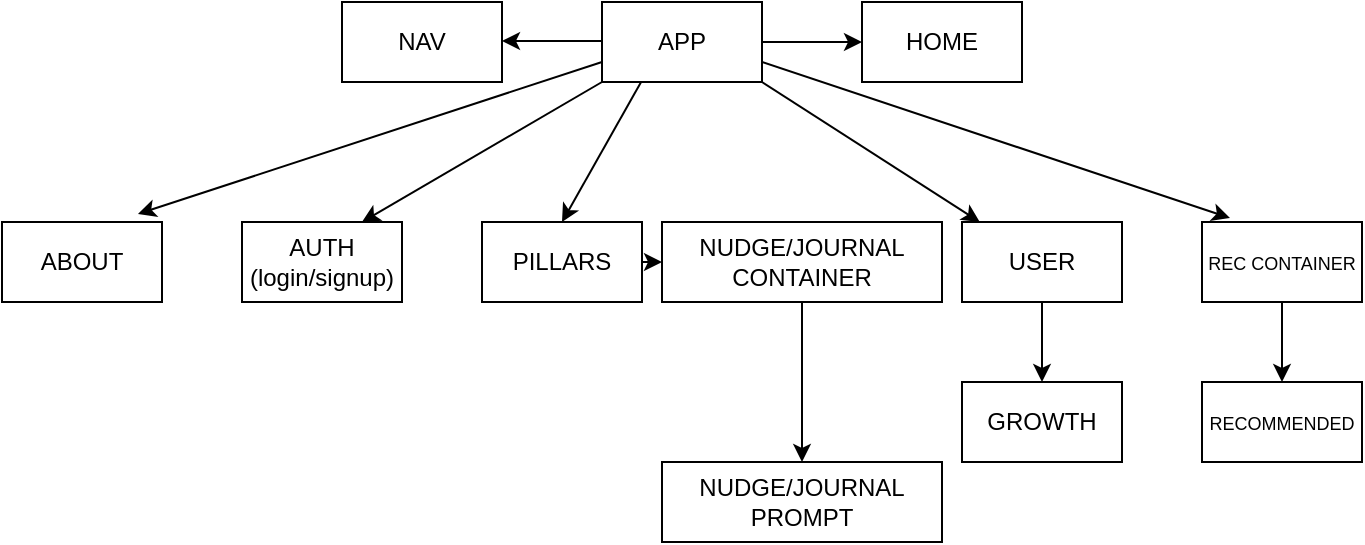 <mxfile>
    <diagram id="s9jXo4QW0Z18Gfw3uZCw" name="Page-1">
        <mxGraphModel dx="590" dy="372" grid="1" gridSize="10" guides="1" tooltips="1" connect="1" arrows="1" fold="1" page="1" pageScale="1" pageWidth="850" pageHeight="1100" math="0" shadow="0">
            <root>
                <mxCell id="0"/>
                <mxCell id="1" parent="0"/>
                <mxCell id="12" value="" style="edgeStyle=none;html=1;entryX=0;entryY=0.5;entryDx=0;entryDy=0;" parent="1" source="2" target="10" edge="1">
                    <mxGeometry relative="1" as="geometry">
                        <mxPoint x="480" y="30" as="targetPoint"/>
                    </mxGeometry>
                </mxCell>
                <mxCell id="2" value="" style="whiteSpace=wrap;html=1;" parent="1" vertex="1">
                    <mxGeometry x="360" y="10" width="80" height="40" as="geometry"/>
                </mxCell>
                <mxCell id="28" value="" style="edgeStyle=none;html=1;exitX=1;exitY=1;exitDx=0;exitDy=0;" parent="1" source="2" target="20" edge="1">
                    <mxGeometry relative="1" as="geometry">
                        <mxPoint x="420" y="50" as="sourcePoint"/>
                    </mxGeometry>
                </mxCell>
                <mxCell id="3" value="APP" style="text;strokeColor=none;align=center;fillColor=none;html=1;verticalAlign=middle;whiteSpace=wrap;rounded=0;" parent="1" vertex="1">
                    <mxGeometry x="370" y="15" width="60" height="30" as="geometry"/>
                </mxCell>
                <mxCell id="9" value="" style="whiteSpace=wrap;html=1;" parent="1" vertex="1">
                    <mxGeometry x="230" y="10" width="80" height="40" as="geometry"/>
                </mxCell>
                <mxCell id="10" value="" style="whiteSpace=wrap;html=1;" parent="1" vertex="1">
                    <mxGeometry x="490" y="10" width="80" height="40" as="geometry"/>
                </mxCell>
                <mxCell id="8" value="NAV" style="text;strokeColor=none;align=center;fillColor=none;html=1;verticalAlign=middle;whiteSpace=wrap;rounded=0;" parent="1" vertex="1">
                    <mxGeometry x="240" y="15" width="60" height="30" as="geometry"/>
                </mxCell>
                <mxCell id="7" value="HOME" style="text;strokeColor=none;align=center;fillColor=none;html=1;verticalAlign=middle;whiteSpace=wrap;rounded=0;" parent="1" vertex="1">
                    <mxGeometry x="500" y="15" width="60" height="30" as="geometry"/>
                </mxCell>
                <mxCell id="15" value="" style="edgeStyle=none;html=1;" parent="1" edge="1">
                    <mxGeometry relative="1" as="geometry">
                        <mxPoint x="360" y="29.5" as="sourcePoint"/>
                        <mxPoint x="310" y="29.5" as="targetPoint"/>
                    </mxGeometry>
                </mxCell>
                <mxCell id="17" value="ABOUT" style="whiteSpace=wrap;html=1;" parent="1" vertex="1">
                    <mxGeometry x="60" y="120" width="80" height="40" as="geometry"/>
                </mxCell>
                <mxCell id="18" value="AUTH&lt;br&gt;(login/signup)" style="whiteSpace=wrap;html=1;" parent="1" vertex="1">
                    <mxGeometry x="180" y="120" width="80" height="40" as="geometry"/>
                </mxCell>
                <mxCell id="34" value="" style="edgeStyle=none;html=1;" parent="1" source="19" target="23" edge="1">
                    <mxGeometry relative="1" as="geometry"/>
                </mxCell>
                <mxCell id="19" value="PILLARS" style="whiteSpace=wrap;html=1;" parent="1" vertex="1">
                    <mxGeometry x="300" y="120" width="80" height="40" as="geometry"/>
                </mxCell>
                <mxCell id="41" value="" style="edgeStyle=none;html=1;" edge="1" parent="1" source="20" target="21">
                    <mxGeometry relative="1" as="geometry"/>
                </mxCell>
                <mxCell id="20" value="USER" style="whiteSpace=wrap;html=1;" parent="1" vertex="1">
                    <mxGeometry x="540" y="120" width="80" height="40" as="geometry"/>
                </mxCell>
                <mxCell id="21" value="GROWTH" style="whiteSpace=wrap;html=1;" parent="1" vertex="1">
                    <mxGeometry x="540" y="200" width="80" height="40" as="geometry"/>
                </mxCell>
                <mxCell id="37" value="" style="edgeStyle=none;html=1;" parent="1" source="23" target="25" edge="1">
                    <mxGeometry relative="1" as="geometry"/>
                </mxCell>
                <mxCell id="23" value="&lt;font style=&quot;font-size: 12px;&quot;&gt;NUDGE/JOURNAL CONTAINER&lt;/font&gt;" style="whiteSpace=wrap;html=1;" parent="1" vertex="1">
                    <mxGeometry x="390" y="120" width="140" height="40" as="geometry"/>
                </mxCell>
                <mxCell id="25" value="NUDGE/JOURNAL PROMPT" style="whiteSpace=wrap;html=1;" parent="1" vertex="1">
                    <mxGeometry x="390" y="240" width="140" height="40" as="geometry"/>
                </mxCell>
                <mxCell id="39" value="" style="edgeStyle=none;html=1;" edge="1" parent="1" source="27" target="38">
                    <mxGeometry relative="1" as="geometry"/>
                </mxCell>
                <mxCell id="27" value="&lt;font style=&quot;font-size: 9px;&quot;&gt;REC CONTAINER&lt;/font&gt;" style="whiteSpace=wrap;html=1;" parent="1" vertex="1">
                    <mxGeometry x="660" y="120" width="80" height="40" as="geometry"/>
                </mxCell>
                <mxCell id="29" value="" style="edgeStyle=none;html=1;entryX=0.5;entryY=0;entryDx=0;entryDy=0;" parent="1" target="19" edge="1">
                    <mxGeometry relative="1" as="geometry">
                        <mxPoint x="379.542" y="50" as="sourcePoint"/>
                        <mxPoint x="420.451" y="125" as="targetPoint"/>
                    </mxGeometry>
                </mxCell>
                <mxCell id="31" value="" style="edgeStyle=none;html=1;entryX=0.175;entryY=-0.05;entryDx=0;entryDy=0;entryPerimeter=0;" parent="1" target="27" edge="1">
                    <mxGeometry relative="1" as="geometry">
                        <mxPoint x="440.002" y="40" as="sourcePoint"/>
                        <mxPoint x="560" y="110" as="targetPoint"/>
                    </mxGeometry>
                </mxCell>
                <mxCell id="32" value="" style="edgeStyle=none;html=1;entryX=0.85;entryY=-0.1;entryDx=0;entryDy=0;entryPerimeter=0;" parent="1" target="17" edge="1">
                    <mxGeometry relative="1" as="geometry">
                        <mxPoint x="360.002" y="40" as="sourcePoint"/>
                        <mxPoint x="594" y="118" as="targetPoint"/>
                    </mxGeometry>
                </mxCell>
                <mxCell id="33" value="" style="edgeStyle=none;html=1;entryX=0.75;entryY=0;entryDx=0;entryDy=0;" parent="1" target="18" edge="1">
                    <mxGeometry relative="1" as="geometry">
                        <mxPoint x="360.002" y="50" as="sourcePoint"/>
                        <mxPoint x="240" y="110" as="targetPoint"/>
                    </mxGeometry>
                </mxCell>
                <mxCell id="38" value="&lt;font style=&quot;font-size: 9px;&quot;&gt;RECOMMENDED&lt;/font&gt;" style="whiteSpace=wrap;html=1;" vertex="1" parent="1">
                    <mxGeometry x="660" y="200" width="80" height="40" as="geometry"/>
                </mxCell>
            </root>
        </mxGraphModel>
    </diagram>
</mxfile>